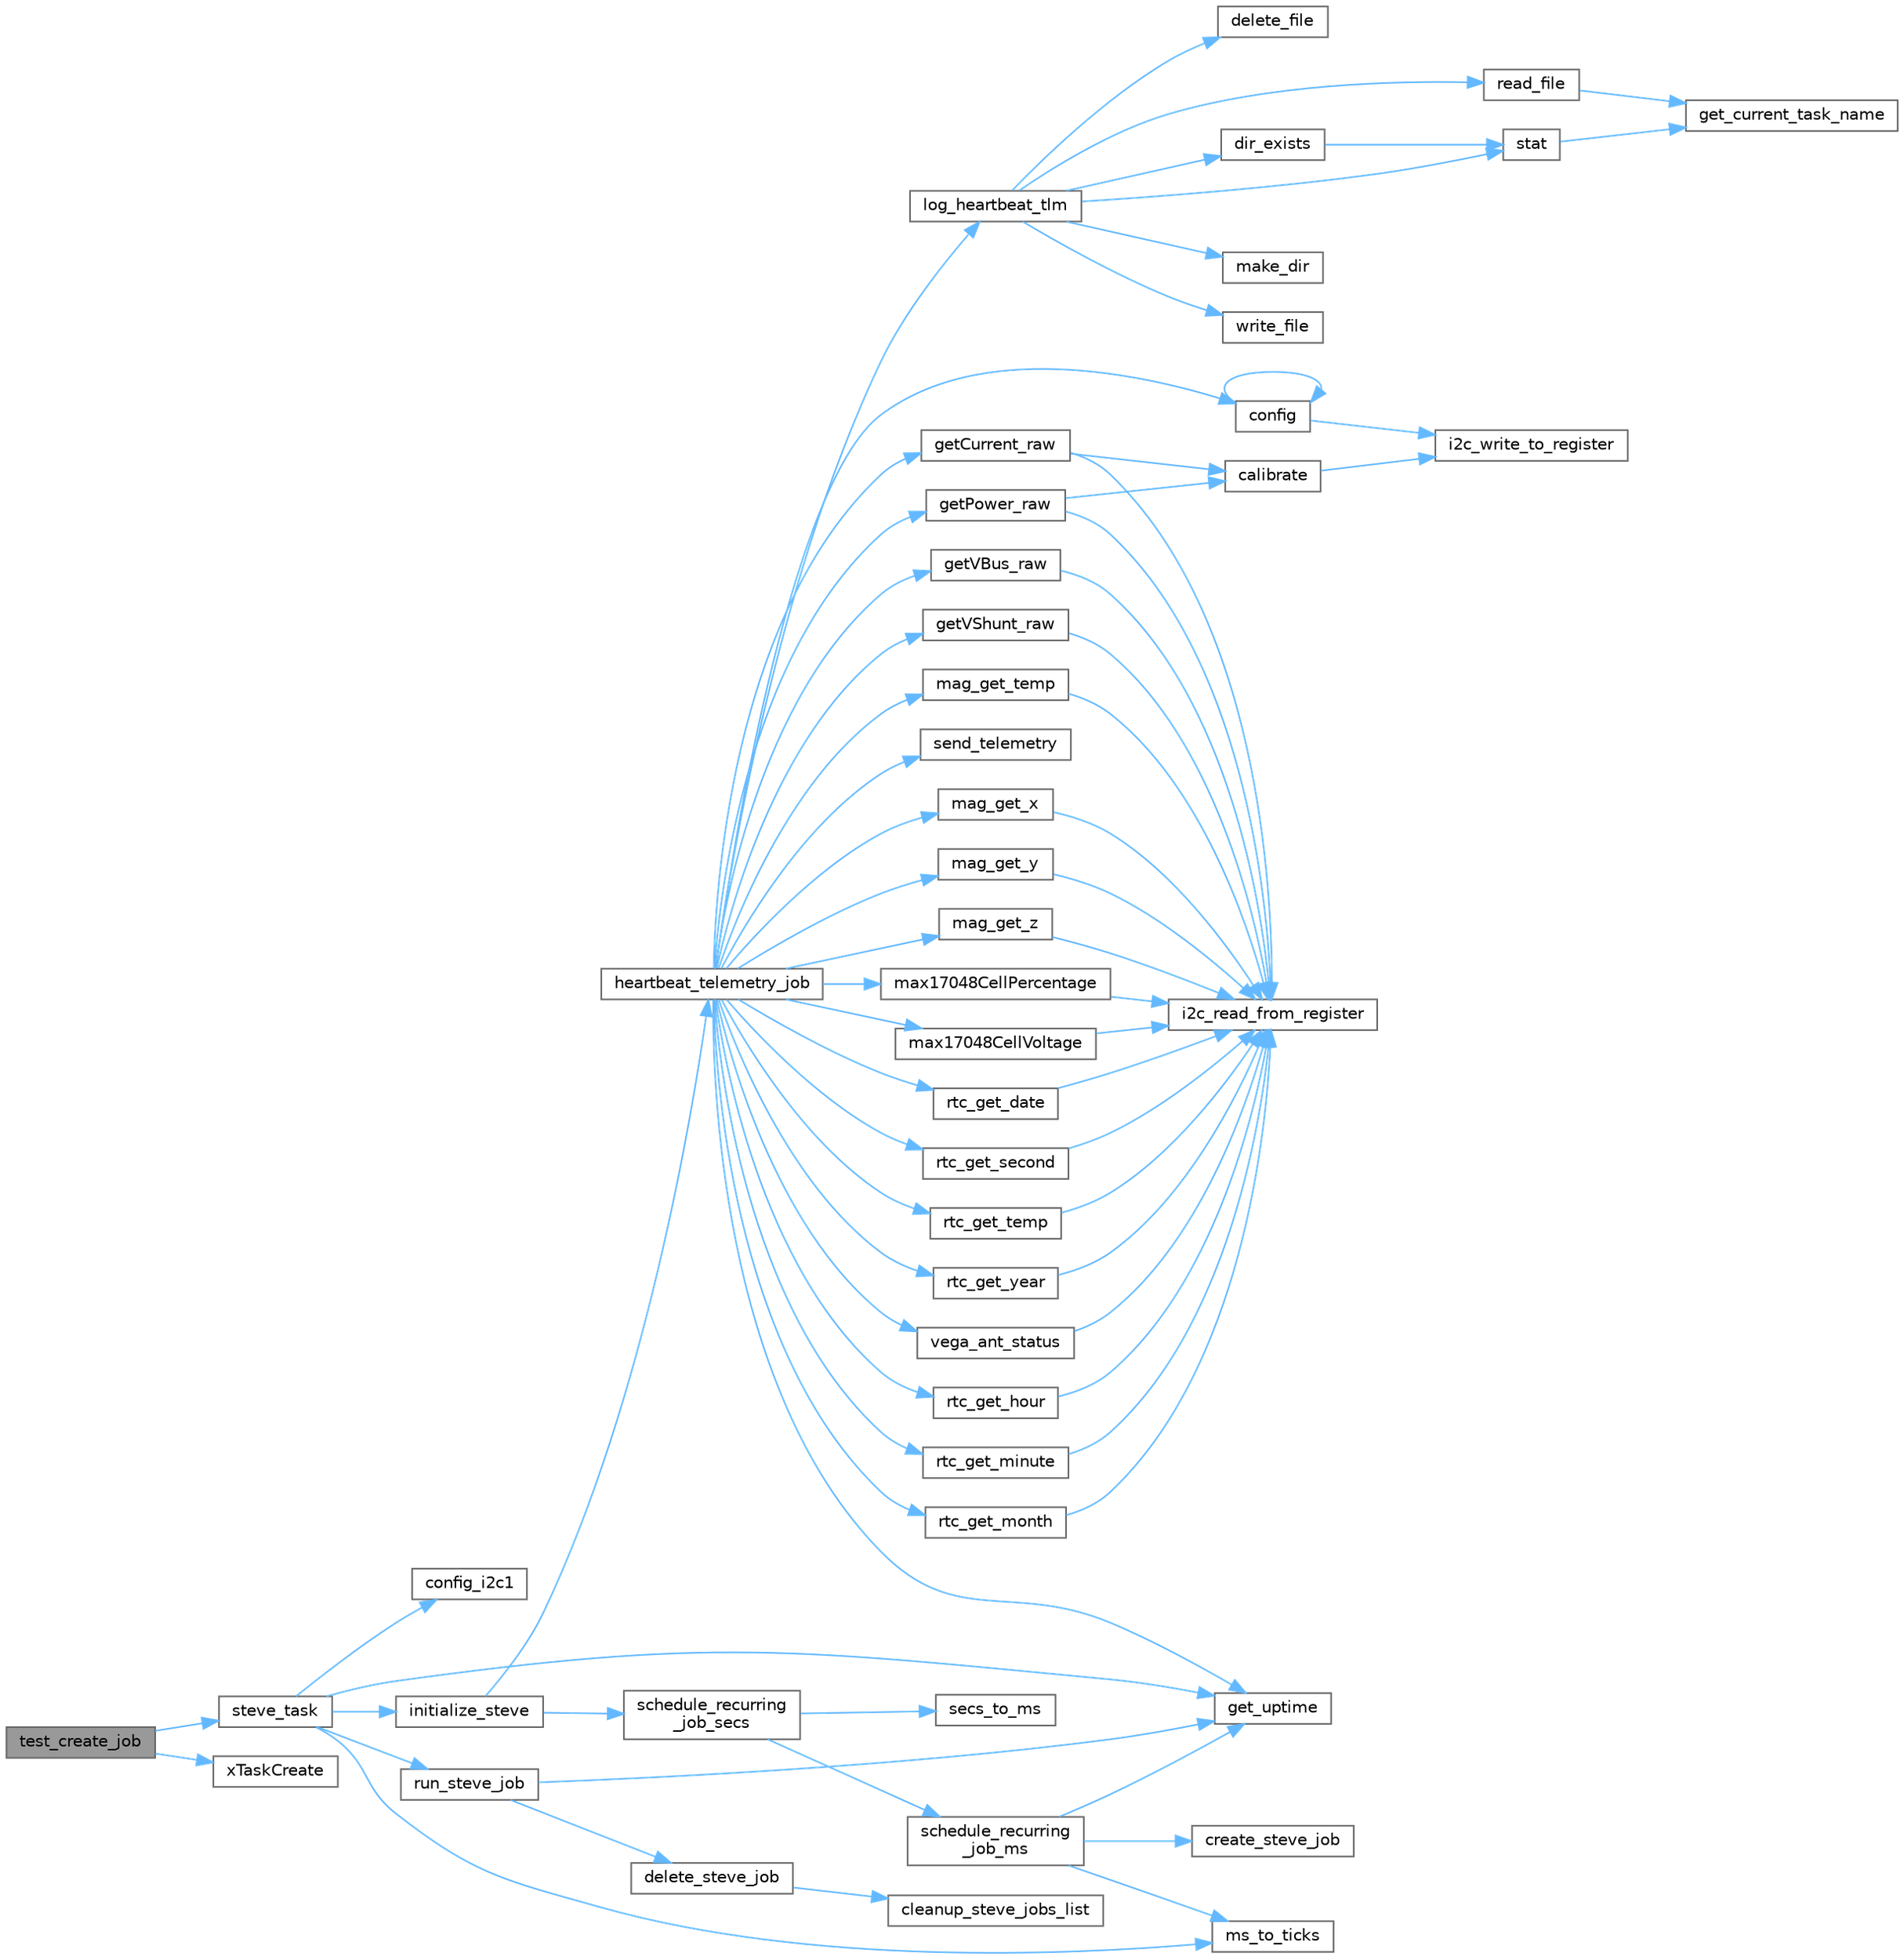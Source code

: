 digraph "test_create_job"
{
 // INTERACTIVE_SVG=YES
 // LATEX_PDF_SIZE
  bgcolor="transparent";
  edge [fontname=Helvetica,fontsize=10,labelfontname=Helvetica,labelfontsize=10];
  node [fontname=Helvetica,fontsize=10,shape=box,height=0.2,width=0.4];
  rankdir="LR";
  Node1 [id="Node000001",label="test_create_job",height=0.2,width=0.4,color="gray40", fillcolor="grey60", style="filled", fontcolor="black",tooltip=" "];
  Node1 -> Node2 [id="edge1_Node000001_Node000002",color="steelblue1",style="solid",tooltip=" "];
  Node2 [id="Node000002",label="steve_task",height=0.2,width=0.4,color="grey40", fillcolor="white", style="filled",URL="$steve_8c.html#a5eaa2a6f8e013a076a0b8dc66dcaacfd",tooltip=" "];
  Node2 -> Node3 [id="edge2_Node000002_Node000003",color="steelblue1",style="solid",tooltip=" "];
  Node3 [id="Node000003",label="config_i2c1",height=0.2,width=0.4,color="grey40", fillcolor="white", style="filled",URL="$i2c_8c.html#a5d09de7ed47b30c0948eb1f363cb836c",tooltip=" "];
  Node2 -> Node4 [id="edge3_Node000002_Node000004",color="steelblue1",style="solid",tooltip=" "];
  Node4 [id="Node000004",label="get_uptime",height=0.2,width=0.4,color="grey40", fillcolor="white", style="filled",URL="$timing_8c.html#a7cef17ffb0e9db503a077191e1a4b013",tooltip=" "];
  Node2 -> Node5 [id="edge4_Node000002_Node000005",color="steelblue1",style="solid",tooltip=" "];
  Node5 [id="Node000005",label="initialize_steve",height=0.2,width=0.4,color="grey40", fillcolor="white", style="filled",URL="$steve_8c.html#a7eb0cd293c468c08d67c90a8ace5448c",tooltip=" "];
  Node5 -> Node6 [id="edge5_Node000005_Node000006",color="steelblue1",style="solid",tooltip=" "];
  Node6 [id="Node000006",label="heartbeat_telemetry_job",height=0.2,width=0.4,color="grey40", fillcolor="white", style="filled",URL="$heartbeat__job_8c.html#a5a39a53ceb61fec283d89fcb0032a24b",tooltip=" "];
  Node6 -> Node7 [id="edge6_Node000006_Node000007",color="steelblue1",style="solid",tooltip=" "];
  Node7 [id="Node000007",label="config",height=0.2,width=0.4,color="grey40", fillcolor="white", style="filled",URL="$ina219_8c.html#a9ffe93da633c2f6008fac2f2da36ab72",tooltip=" "];
  Node7 -> Node7 [id="edge7_Node000007_Node000007",color="steelblue1",style="solid",tooltip=" "];
  Node7 -> Node8 [id="edge8_Node000007_Node000008",color="steelblue1",style="solid",tooltip=" "];
  Node8 [id="Node000008",label="i2c_write_to_register",height=0.2,width=0.4,color="grey40", fillcolor="white", style="filled",URL="$i2c_8c.html#a73f9c3581b5d48d5db9c6c445034a970",tooltip=" "];
  Node6 -> Node4 [id="edge9_Node000006_Node000004",color="steelblue1",style="solid",tooltip=" "];
  Node6 -> Node9 [id="edge10_Node000006_Node000009",color="steelblue1",style="solid",tooltip=" "];
  Node9 [id="Node000009",label="getCurrent_raw",height=0.2,width=0.4,color="grey40", fillcolor="white", style="filled",URL="$ina219_8c.html#a7a37de137b1bb2ec0149be505ec84ffe",tooltip=" "];
  Node9 -> Node10 [id="edge11_Node000009_Node000010",color="steelblue1",style="solid",tooltip=" "];
  Node10 [id="Node000010",label="calibrate",height=0.2,width=0.4,color="grey40", fillcolor="white", style="filled",URL="$ina219_8c.html#a75d20b3960f7d7688d27f264f02eb98a",tooltip=" "];
  Node10 -> Node8 [id="edge12_Node000010_Node000008",color="steelblue1",style="solid",tooltip=" "];
  Node9 -> Node11 [id="edge13_Node000009_Node000011",color="steelblue1",style="solid",tooltip=" "];
  Node11 [id="Node000011",label="i2c_read_from_register",height=0.2,width=0.4,color="grey40", fillcolor="white", style="filled",URL="$i2c_8c.html#afd489cf93d14a907e09132068de8e1c9",tooltip=" "];
  Node6 -> Node12 [id="edge14_Node000006_Node000012",color="steelblue1",style="solid",tooltip=" "];
  Node12 [id="Node000012",label="getPower_raw",height=0.2,width=0.4,color="grey40", fillcolor="white", style="filled",URL="$ina219_8c.html#aeb76d9007b107e997adfd60ab4d3bae0",tooltip=" "];
  Node12 -> Node10 [id="edge15_Node000012_Node000010",color="steelblue1",style="solid",tooltip=" "];
  Node12 -> Node11 [id="edge16_Node000012_Node000011",color="steelblue1",style="solid",tooltip=" "];
  Node6 -> Node13 [id="edge17_Node000006_Node000013",color="steelblue1",style="solid",tooltip=" "];
  Node13 [id="Node000013",label="getVBus_raw",height=0.2,width=0.4,color="grey40", fillcolor="white", style="filled",URL="$ina219_8c.html#acc82e6e7a3a8b48efe1ad86f421dcad0",tooltip=" "];
  Node13 -> Node11 [id="edge18_Node000013_Node000011",color="steelblue1",style="solid",tooltip=" "];
  Node6 -> Node14 [id="edge19_Node000006_Node000014",color="steelblue1",style="solid",tooltip=" "];
  Node14 [id="Node000014",label="getVShunt_raw",height=0.2,width=0.4,color="grey40", fillcolor="white", style="filled",URL="$ina219_8c.html#a0ef96929110f3bf77d9da6940841b7a3",tooltip=" "];
  Node14 -> Node11 [id="edge20_Node000014_Node000011",color="steelblue1",style="solid",tooltip=" "];
  Node6 -> Node15 [id="edge21_Node000006_Node000015",color="steelblue1",style="solid",tooltip=" "];
  Node15 [id="Node000015",label="log_heartbeat_tlm",height=0.2,width=0.4,color="grey40", fillcolor="white", style="filled",URL="$hb__tlm__log_8c.html#a06d9003c959538dac30ed99c0f01db0f",tooltip=" "];
  Node15 -> Node16 [id="edge22_Node000015_Node000016",color="steelblue1",style="solid",tooltip=" "];
  Node16 [id="Node000016",label="delete_file",height=0.2,width=0.4,color="grey40", fillcolor="white", style="filled",URL="$filesystem_8c.html#a02c1e03f51146617a18f5bcc96099220",tooltip=" "];
  Node15 -> Node17 [id="edge23_Node000015_Node000017",color="steelblue1",style="solid",tooltip=" "];
  Node17 [id="Node000017",label="dir_exists",height=0.2,width=0.4,color="grey40", fillcolor="white", style="filled",URL="$filesystem_8c.html#a6c3bed1f355bd1952d7ffa87405828c6",tooltip=" "];
  Node17 -> Node18 [id="edge24_Node000017_Node000018",color="steelblue1",style="solid",tooltip=" "];
  Node18 [id="Node000018",label="stat",height=0.2,width=0.4,color="grey40", fillcolor="white", style="filled",URL="$filesystem_8c.html#aa109ff29a72d1beadda58bb3a54185b6",tooltip=" "];
  Node18 -> Node19 [id="edge25_Node000018_Node000019",color="steelblue1",style="solid",tooltip=" "];
  Node19 [id="Node000019",label="get_current_task_name",height=0.2,width=0.4,color="grey40", fillcolor="white", style="filled",URL="$utilities_2src_2log_8c.html#a4b048be24c6c7f622a6bc6c6bf8ac435",tooltip=" "];
  Node15 -> Node20 [id="edge26_Node000015_Node000020",color="steelblue1",style="solid",tooltip=" "];
  Node20 [id="Node000020",label="make_dir",height=0.2,width=0.4,color="grey40", fillcolor="white", style="filled",URL="$filesystem_8c.html#a20ca64a89158ccc1eb3f714b3d8725f5",tooltip=" "];
  Node15 -> Node21 [id="edge27_Node000015_Node000021",color="steelblue1",style="solid",tooltip=" "];
  Node21 [id="Node000021",label="read_file",height=0.2,width=0.4,color="grey40", fillcolor="white", style="filled",URL="$filesystem_8c.html#ab92b1f0beb3be903677f3293d0430b62",tooltip=" "];
  Node21 -> Node19 [id="edge28_Node000021_Node000019",color="steelblue1",style="solid",tooltip=" "];
  Node15 -> Node18 [id="edge29_Node000015_Node000018",color="steelblue1",style="solid",tooltip=" "];
  Node15 -> Node22 [id="edge30_Node000015_Node000022",color="steelblue1",style="solid",tooltip=" "];
  Node22 [id="Node000022",label="write_file",height=0.2,width=0.4,color="grey40", fillcolor="white", style="filled",URL="$filesystem_8c.html#a8e5a51c709e9d6229c1974435475292a",tooltip=" "];
  Node6 -> Node23 [id="edge31_Node000006_Node000023",color="steelblue1",style="solid",tooltip=" "];
  Node23 [id="Node000023",label="mag_get_temp",height=0.2,width=0.4,color="grey40", fillcolor="white", style="filled",URL="$mag__lis3mdltr_8c.html#a7701b495ff94874c5d3bbd940b8f99ff",tooltip=" "];
  Node23 -> Node11 [id="edge32_Node000023_Node000011",color="steelblue1",style="solid",tooltip=" "];
  Node6 -> Node24 [id="edge33_Node000006_Node000024",color="steelblue1",style="solid",tooltip=" "];
  Node24 [id="Node000024",label="mag_get_x",height=0.2,width=0.4,color="grey40", fillcolor="white", style="filled",URL="$mag__lis3mdltr_8c.html#a38a61bd16b9dfb232231f3518d803b65",tooltip=" "];
  Node24 -> Node11 [id="edge34_Node000024_Node000011",color="steelblue1",style="solid",tooltip=" "];
  Node6 -> Node25 [id="edge35_Node000006_Node000025",color="steelblue1",style="solid",tooltip=" "];
  Node25 [id="Node000025",label="mag_get_y",height=0.2,width=0.4,color="grey40", fillcolor="white", style="filled",URL="$mag__lis3mdltr_8c.html#a47dbf866e595e1b959c9da3b594dcc7d",tooltip=" "];
  Node25 -> Node11 [id="edge36_Node000025_Node000011",color="steelblue1",style="solid",tooltip=" "];
  Node6 -> Node26 [id="edge37_Node000006_Node000026",color="steelblue1",style="solid",tooltip=" "];
  Node26 [id="Node000026",label="mag_get_z",height=0.2,width=0.4,color="grey40", fillcolor="white", style="filled",URL="$mag__lis3mdltr_8c.html#ae8775374a424d7f7cce47046c180954d",tooltip=" "];
  Node26 -> Node11 [id="edge38_Node000026_Node000011",color="steelblue1",style="solid",tooltip=" "];
  Node6 -> Node27 [id="edge39_Node000006_Node000027",color="steelblue1",style="solid",tooltip=" "];
  Node27 [id="Node000027",label="max17048CellPercentage",height=0.2,width=0.4,color="grey40", fillcolor="white", style="filled",URL="$simulator_2drivers_2include_2max17048_8h.html#ad9a75a9c9fa941599b507163dc5c223a",tooltip=" "];
  Node27 -> Node11 [id="edge40_Node000027_Node000011",color="steelblue1",style="solid",tooltip=" "];
  Node6 -> Node28 [id="edge41_Node000006_Node000028",color="steelblue1",style="solid",tooltip=" "];
  Node28 [id="Node000028",label="max17048CellVoltage",height=0.2,width=0.4,color="grey40", fillcolor="white", style="filled",URL="$max17048_8c.html#adf384268b2363eadca0fdb81281a1a6f",tooltip=" "];
  Node28 -> Node11 [id="edge42_Node000028_Node000011",color="steelblue1",style="solid",tooltip=" "];
  Node6 -> Node29 [id="edge43_Node000006_Node000029",color="steelblue1",style="solid",tooltip=" "];
  Node29 [id="Node000029",label="rtc_get_date",height=0.2,width=0.4,color="grey40", fillcolor="white", style="filled",URL="$rtc__ds3231_8c.html#a4d9ecc8e912cc84cd50c842a8d69e70e",tooltip=" "];
  Node29 -> Node11 [id="edge44_Node000029_Node000011",color="steelblue1",style="solid",tooltip=" "];
  Node6 -> Node30 [id="edge45_Node000006_Node000030",color="steelblue1",style="solid",tooltip=" "];
  Node30 [id="Node000030",label="rtc_get_hour",height=0.2,width=0.4,color="grey40", fillcolor="white", style="filled",URL="$rtc__ds3231_8c.html#a50130551fb17b3228d45e86ff7b634c3",tooltip=" "];
  Node30 -> Node11 [id="edge46_Node000030_Node000011",color="steelblue1",style="solid",tooltip=" "];
  Node6 -> Node31 [id="edge47_Node000006_Node000031",color="steelblue1",style="solid",tooltip=" "];
  Node31 [id="Node000031",label="rtc_get_minute",height=0.2,width=0.4,color="grey40", fillcolor="white", style="filled",URL="$rtc__ds3231_8c.html#a37b2be869bea794d2fdfa8869baaa26d",tooltip=" "];
  Node31 -> Node11 [id="edge48_Node000031_Node000011",color="steelblue1",style="solid",tooltip=" "];
  Node6 -> Node32 [id="edge49_Node000006_Node000032",color="steelblue1",style="solid",tooltip=" "];
  Node32 [id="Node000032",label="rtc_get_month",height=0.2,width=0.4,color="grey40", fillcolor="white", style="filled",URL="$rtc__ds3231_8c.html#a21b982cbe42fb3a2a10755cc9cb1f3f8",tooltip=" "];
  Node32 -> Node11 [id="edge50_Node000032_Node000011",color="steelblue1",style="solid",tooltip=" "];
  Node6 -> Node33 [id="edge51_Node000006_Node000033",color="steelblue1",style="solid",tooltip=" "];
  Node33 [id="Node000033",label="rtc_get_second",height=0.2,width=0.4,color="grey40", fillcolor="white", style="filled",URL="$rtc__ds3231_8c.html#a663d94e64990cdf62b9f4f740b94bfab",tooltip=" "];
  Node33 -> Node11 [id="edge52_Node000033_Node000011",color="steelblue1",style="solid",tooltip=" "];
  Node6 -> Node34 [id="edge53_Node000006_Node000034",color="steelblue1",style="solid",tooltip=" "];
  Node34 [id="Node000034",label="rtc_get_temp",height=0.2,width=0.4,color="grey40", fillcolor="white", style="filled",URL="$rtc__ds3231_8c.html#a787d50004f6b318e952f813800188f89",tooltip=" "];
  Node34 -> Node11 [id="edge54_Node000034_Node000011",color="steelblue1",style="solid",tooltip=" "];
  Node6 -> Node35 [id="edge55_Node000006_Node000035",color="steelblue1",style="solid",tooltip=" "];
  Node35 [id="Node000035",label="rtc_get_year",height=0.2,width=0.4,color="grey40", fillcolor="white", style="filled",URL="$rtc__ds3231_8c.html#ab763e064ad555e3e2b0f21d4e78c0d76",tooltip=" "];
  Node35 -> Node11 [id="edge56_Node000035_Node000011",color="steelblue1",style="solid",tooltip=" "];
  Node6 -> Node36 [id="edge57_Node000006_Node000036",color="steelblue1",style="solid",tooltip=" "];
  Node36 [id="Node000036",label="send_telemetry",height=0.2,width=0.4,color="grey40", fillcolor="white", style="filled",URL="$telemetry_8c.html#a6dbf6c6cfd75451e5642ca0b64bf7f5a",tooltip=" "];
  Node6 -> Node37 [id="edge58_Node000006_Node000037",color="steelblue1",style="solid",tooltip=" "];
  Node37 [id="Node000037",label="vega_ant_status",height=0.2,width=0.4,color="grey40", fillcolor="white", style="filled",URL="$vega__ant_8c.html#a6377b53e9c676bceaa38ec9ddeb7fd28",tooltip=" "];
  Node37 -> Node11 [id="edge59_Node000037_Node000011",color="steelblue1",style="solid",tooltip=" "];
  Node5 -> Node38 [id="edge60_Node000005_Node000038",color="steelblue1",style="solid",tooltip=" "];
  Node38 [id="Node000038",label="schedule_recurring\l_job_secs",height=0.2,width=0.4,color="grey40", fillcolor="white", style="filled",URL="$steve_8c.html#aa1f662b5890cdc563739a6c3eed51686",tooltip=" "];
  Node38 -> Node39 [id="edge61_Node000038_Node000039",color="steelblue1",style="solid",tooltip=" "];
  Node39 [id="Node000039",label="schedule_recurring\l_job_ms",height=0.2,width=0.4,color="grey40", fillcolor="white", style="filled",URL="$steve_8c.html#aaf3a25d4f1bba70397602d3312c7596d",tooltip=" "];
  Node39 -> Node40 [id="edge62_Node000039_Node000040",color="steelblue1",style="solid",tooltip=" "];
  Node40 [id="Node000040",label="create_steve_job",height=0.2,width=0.4,color="grey40", fillcolor="white", style="filled",URL="$steve_8c.html#a799ff818db4199c57a75461bbae98611",tooltip=" "];
  Node39 -> Node4 [id="edge63_Node000039_Node000004",color="steelblue1",style="solid",tooltip=" "];
  Node39 -> Node41 [id="edge64_Node000039_Node000041",color="steelblue1",style="solid",tooltip=" "];
  Node41 [id="Node000041",label="ms_to_ticks",height=0.2,width=0.4,color="grey40", fillcolor="white", style="filled",URL="$timing_8c.html#aca6ceb66dd9a31e6376e1bc478dec3d6",tooltip=" "];
  Node38 -> Node42 [id="edge65_Node000038_Node000042",color="steelblue1",style="solid",tooltip=" "];
  Node42 [id="Node000042",label="secs_to_ms",height=0.2,width=0.4,color="grey40", fillcolor="white", style="filled",URL="$timing_8c.html#afd3999513ea688f512ea1d35aed46a43",tooltip=" "];
  Node2 -> Node41 [id="edge66_Node000002_Node000041",color="steelblue1",style="solid",tooltip=" "];
  Node2 -> Node43 [id="edge67_Node000002_Node000043",color="steelblue1",style="solid",tooltip=" "];
  Node43 [id="Node000043",label="run_steve_job",height=0.2,width=0.4,color="grey40", fillcolor="white", style="filled",URL="$steve_8c.html#a42627e02f5c86446dbe0cbbae5f87fe6",tooltip=" "];
  Node43 -> Node44 [id="edge68_Node000043_Node000044",color="steelblue1",style="solid",tooltip=" "];
  Node44 [id="Node000044",label="delete_steve_job",height=0.2,width=0.4,color="grey40", fillcolor="white", style="filled",URL="$steve_8c.html#a94f8eaec20f9dd9819b29e3e4fd6429b",tooltip=" "];
  Node44 -> Node45 [id="edge69_Node000044_Node000045",color="steelblue1",style="solid",tooltip=" "];
  Node45 [id="Node000045",label="cleanup_steve_jobs_list",height=0.2,width=0.4,color="grey40", fillcolor="white", style="filled",URL="$steve_8c.html#a3b9cfae7f649f5fb0fa35e0319f8f06e",tooltip=" "];
  Node43 -> Node4 [id="edge70_Node000043_Node000004",color="steelblue1",style="solid",tooltip=" "];
  Node1 -> Node46 [id="edge71_Node000001_Node000046",color="steelblue1",style="solid",tooltip=" "];
  Node46 [id="Node000046",label="xTaskCreate",height=0.2,width=0.4,color="grey40", fillcolor="white", style="filled",URL="$command__fuzzer_8cpp.html#a713515efde98e3f81d7e857c31f81919",tooltip=" "];
}
